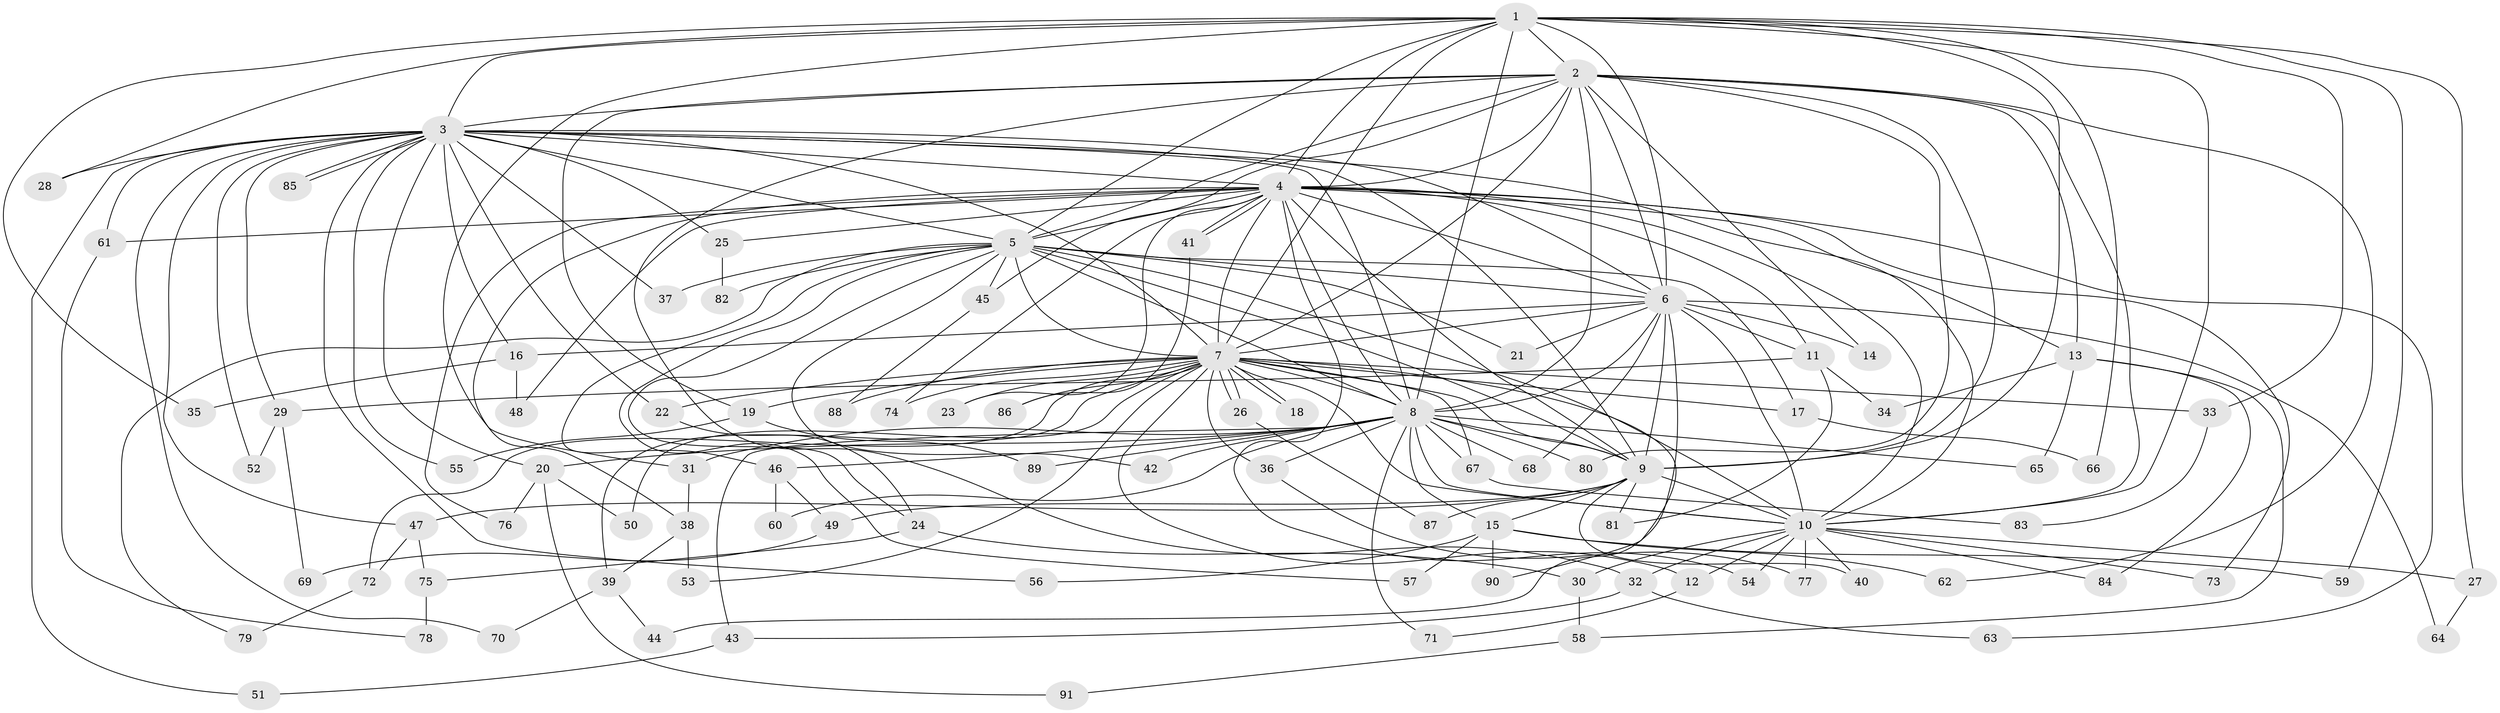 // coarse degree distribution, {12: 0.022222222222222223, 21: 0.022222222222222223, 22: 0.022222222222222223, 15: 0.022222222222222223, 17: 0.022222222222222223, 16: 0.022222222222222223, 11: 0.022222222222222223, 4: 0.08888888888888889, 3: 0.2222222222222222, 5: 0.044444444444444446, 2: 0.4444444444444444, 7: 0.022222222222222223, 1: 0.022222222222222223}
// Generated by graph-tools (version 1.1) at 2025/17/03/04/25 18:17:20]
// undirected, 91 vertices, 207 edges
graph export_dot {
graph [start="1"]
  node [color=gray90,style=filled];
  1;
  2;
  3;
  4;
  5;
  6;
  7;
  8;
  9;
  10;
  11;
  12;
  13;
  14;
  15;
  16;
  17;
  18;
  19;
  20;
  21;
  22;
  23;
  24;
  25;
  26;
  27;
  28;
  29;
  30;
  31;
  32;
  33;
  34;
  35;
  36;
  37;
  38;
  39;
  40;
  41;
  42;
  43;
  44;
  45;
  46;
  47;
  48;
  49;
  50;
  51;
  52;
  53;
  54;
  55;
  56;
  57;
  58;
  59;
  60;
  61;
  62;
  63;
  64;
  65;
  66;
  67;
  68;
  69;
  70;
  71;
  72;
  73;
  74;
  75;
  76;
  77;
  78;
  79;
  80;
  81;
  82;
  83;
  84;
  85;
  86;
  87;
  88;
  89;
  90;
  91;
  1 -- 2;
  1 -- 3;
  1 -- 4;
  1 -- 5;
  1 -- 6;
  1 -- 7;
  1 -- 8;
  1 -- 9;
  1 -- 10;
  1 -- 27;
  1 -- 28;
  1 -- 31;
  1 -- 33;
  1 -- 35;
  1 -- 59;
  1 -- 66;
  2 -- 3;
  2 -- 4;
  2 -- 5;
  2 -- 6;
  2 -- 7;
  2 -- 8;
  2 -- 9;
  2 -- 10;
  2 -- 13;
  2 -- 14;
  2 -- 19;
  2 -- 32;
  2 -- 45;
  2 -- 62;
  2 -- 80;
  3 -- 4;
  3 -- 5;
  3 -- 6;
  3 -- 7;
  3 -- 8;
  3 -- 9;
  3 -- 10;
  3 -- 16;
  3 -- 20;
  3 -- 22;
  3 -- 25;
  3 -- 28;
  3 -- 29;
  3 -- 37;
  3 -- 47;
  3 -- 51;
  3 -- 52;
  3 -- 55;
  3 -- 56;
  3 -- 61;
  3 -- 70;
  3 -- 85;
  3 -- 85;
  4 -- 5;
  4 -- 6;
  4 -- 7;
  4 -- 8;
  4 -- 9;
  4 -- 10;
  4 -- 11;
  4 -- 13;
  4 -- 23;
  4 -- 25;
  4 -- 38;
  4 -- 41;
  4 -- 41;
  4 -- 48;
  4 -- 54;
  4 -- 61;
  4 -- 63;
  4 -- 73;
  4 -- 74;
  4 -- 76;
  5 -- 6;
  5 -- 7;
  5 -- 8;
  5 -- 9;
  5 -- 10;
  5 -- 17;
  5 -- 21;
  5 -- 24;
  5 -- 37;
  5 -- 42;
  5 -- 45;
  5 -- 46;
  5 -- 57;
  5 -- 79;
  5 -- 82;
  6 -- 7;
  6 -- 8;
  6 -- 9;
  6 -- 10;
  6 -- 11;
  6 -- 14;
  6 -- 16;
  6 -- 21;
  6 -- 44;
  6 -- 64;
  6 -- 68;
  7 -- 8;
  7 -- 9;
  7 -- 10;
  7 -- 12;
  7 -- 17;
  7 -- 18;
  7 -- 18;
  7 -- 19;
  7 -- 22;
  7 -- 23;
  7 -- 26;
  7 -- 26;
  7 -- 33;
  7 -- 36;
  7 -- 39;
  7 -- 50;
  7 -- 53;
  7 -- 67;
  7 -- 72;
  7 -- 74;
  7 -- 86;
  7 -- 88;
  7 -- 90;
  8 -- 9;
  8 -- 10;
  8 -- 15;
  8 -- 20;
  8 -- 31;
  8 -- 36;
  8 -- 42;
  8 -- 43;
  8 -- 46;
  8 -- 60;
  8 -- 65;
  8 -- 67;
  8 -- 68;
  8 -- 71;
  8 -- 80;
  8 -- 89;
  9 -- 10;
  9 -- 15;
  9 -- 40;
  9 -- 47;
  9 -- 49;
  9 -- 81;
  9 -- 87;
  10 -- 12;
  10 -- 27;
  10 -- 30;
  10 -- 32;
  10 -- 40;
  10 -- 54;
  10 -- 73;
  10 -- 77;
  10 -- 84;
  11 -- 29;
  11 -- 34;
  11 -- 81;
  12 -- 71;
  13 -- 34;
  13 -- 58;
  13 -- 65;
  13 -- 84;
  15 -- 56;
  15 -- 57;
  15 -- 59;
  15 -- 62;
  15 -- 90;
  16 -- 35;
  16 -- 48;
  17 -- 66;
  19 -- 55;
  19 -- 89;
  20 -- 50;
  20 -- 76;
  20 -- 91;
  22 -- 24;
  24 -- 30;
  24 -- 75;
  25 -- 82;
  26 -- 87;
  27 -- 64;
  29 -- 52;
  29 -- 69;
  30 -- 58;
  31 -- 38;
  32 -- 43;
  32 -- 63;
  33 -- 83;
  36 -- 77;
  38 -- 39;
  38 -- 53;
  39 -- 44;
  39 -- 70;
  41 -- 86;
  43 -- 51;
  45 -- 88;
  46 -- 49;
  46 -- 60;
  47 -- 72;
  47 -- 75;
  49 -- 69;
  58 -- 91;
  61 -- 78;
  67 -- 83;
  72 -- 79;
  75 -- 78;
}

